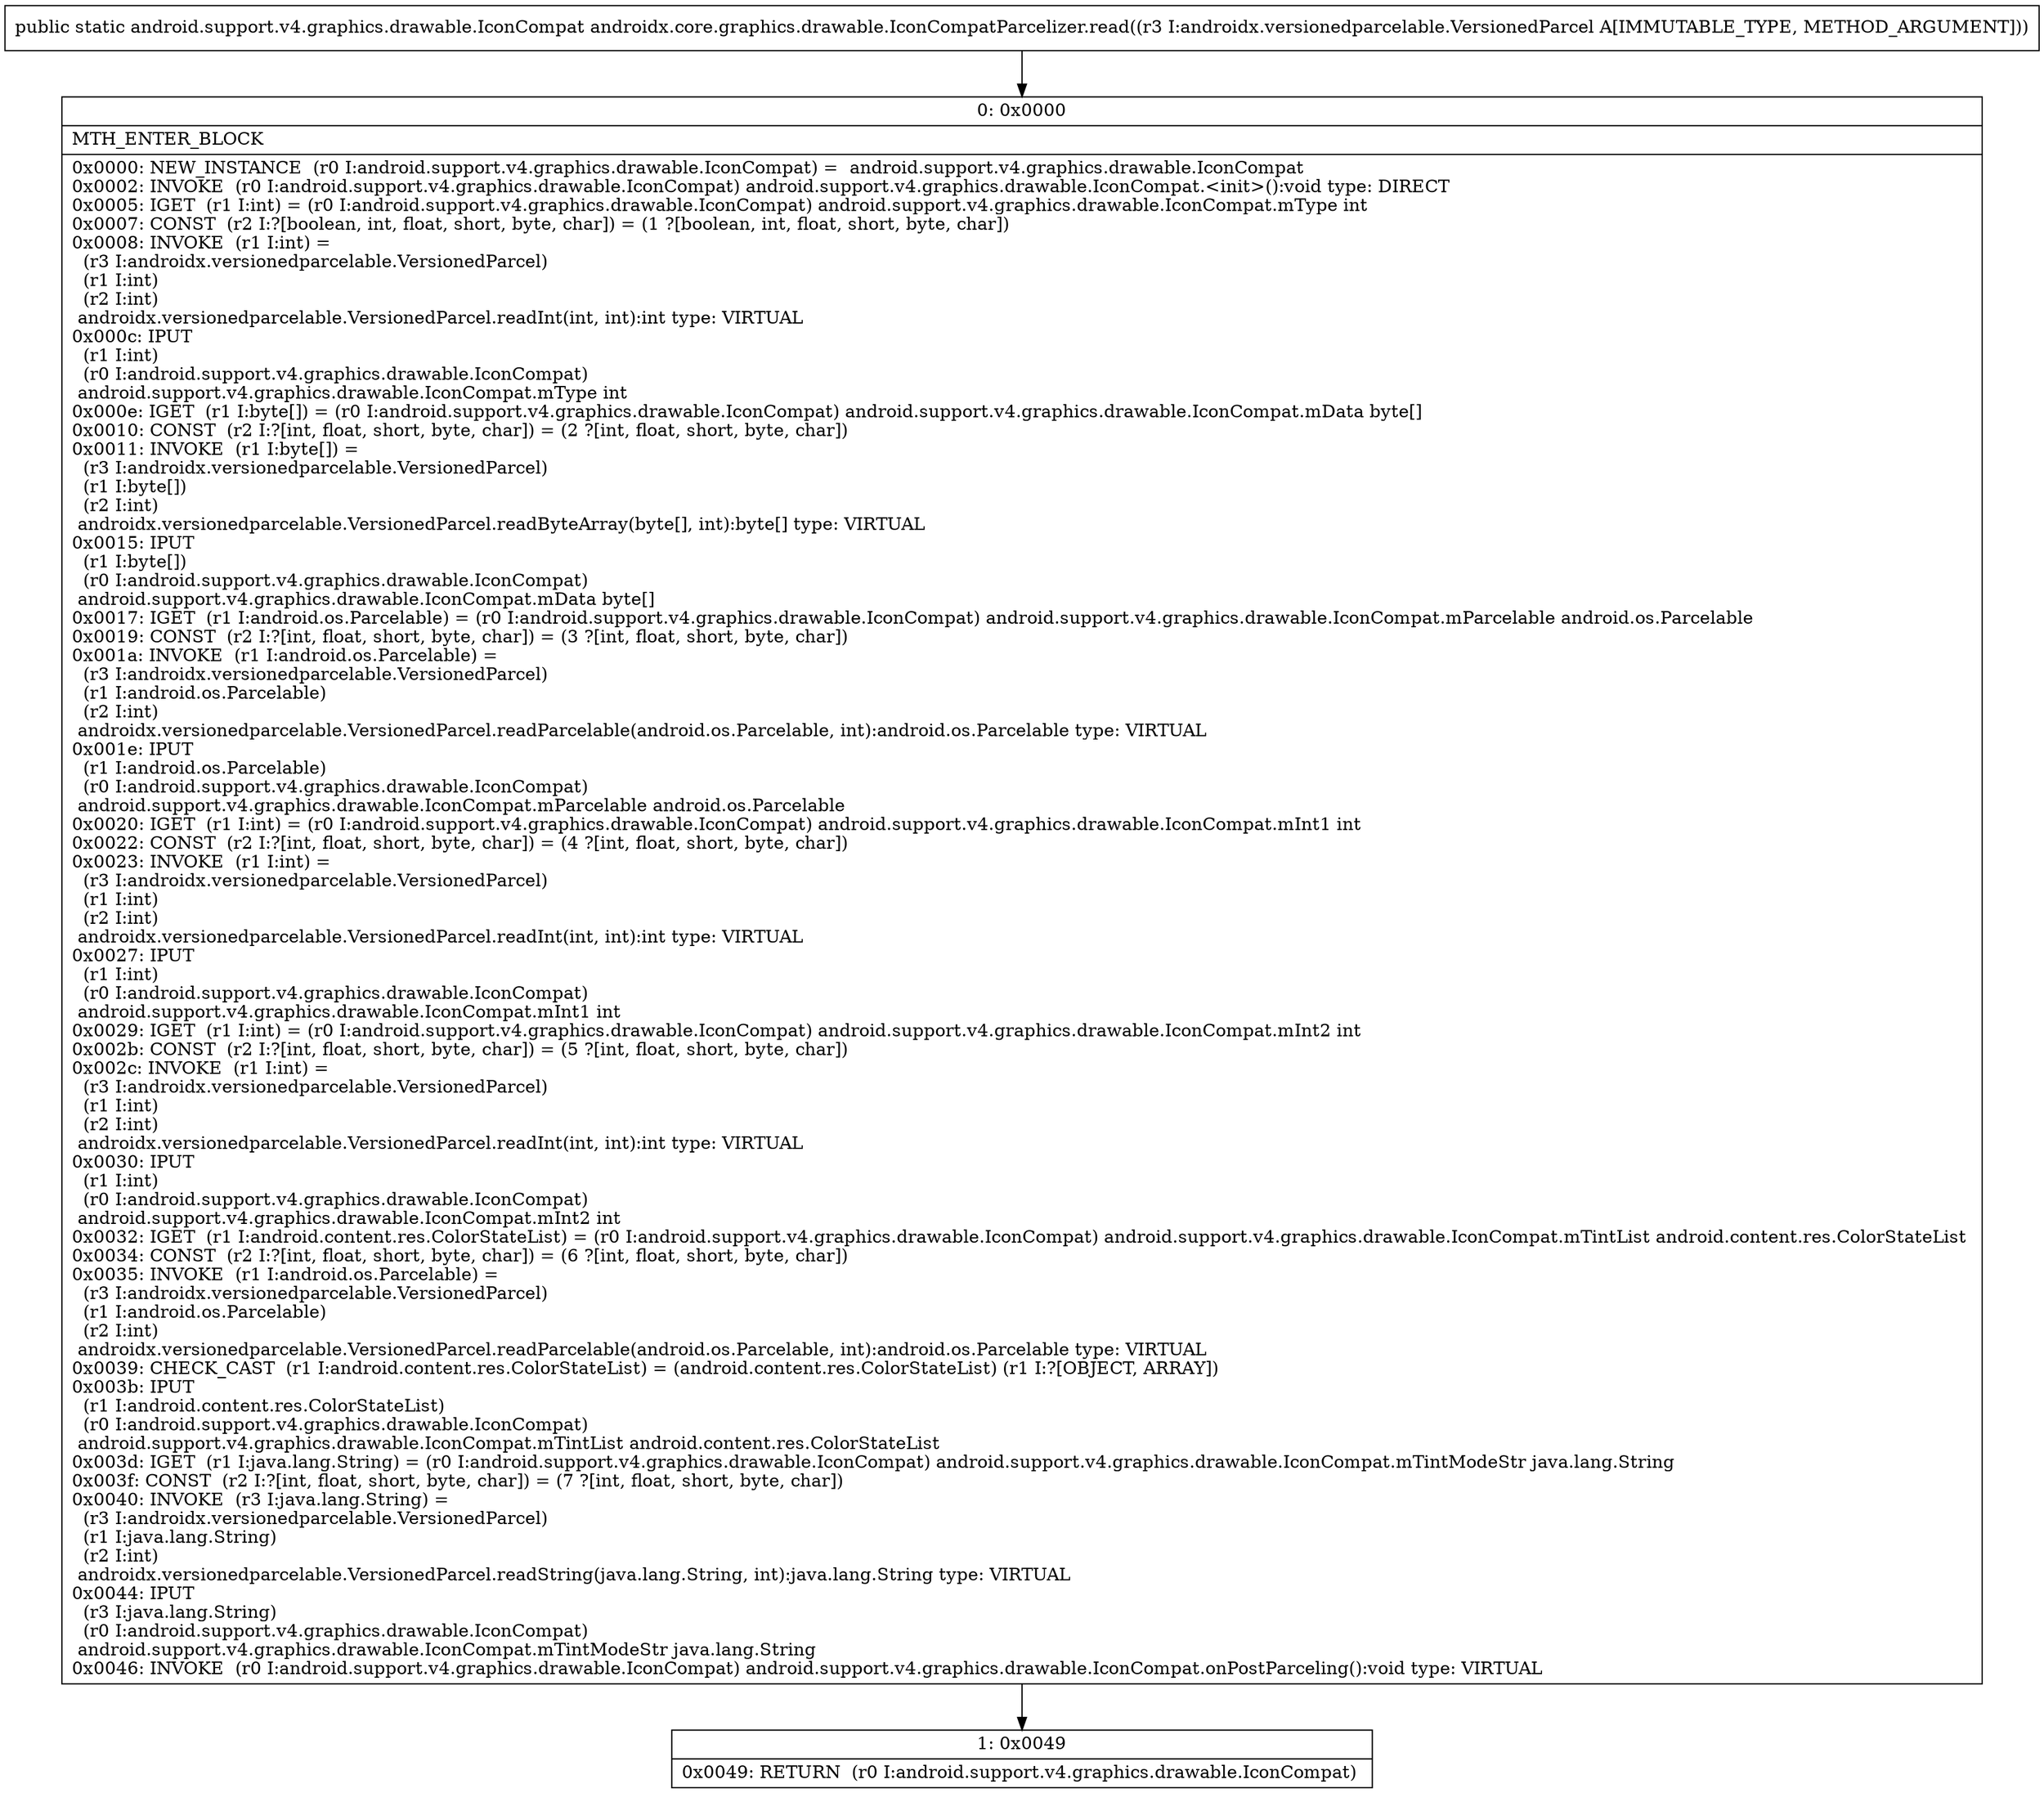 digraph "CFG forandroidx.core.graphics.drawable.IconCompatParcelizer.read(Landroidx\/versionedparcelable\/VersionedParcel;)Landroid\/support\/v4\/graphics\/drawable\/IconCompat;" {
Node_0 [shape=record,label="{0\:\ 0x0000|MTH_ENTER_BLOCK\l|0x0000: NEW_INSTANCE  (r0 I:android.support.v4.graphics.drawable.IconCompat) =  android.support.v4.graphics.drawable.IconCompat \l0x0002: INVOKE  (r0 I:android.support.v4.graphics.drawable.IconCompat) android.support.v4.graphics.drawable.IconCompat.\<init\>():void type: DIRECT \l0x0005: IGET  (r1 I:int) = (r0 I:android.support.v4.graphics.drawable.IconCompat) android.support.v4.graphics.drawable.IconCompat.mType int \l0x0007: CONST  (r2 I:?[boolean, int, float, short, byte, char]) = (1 ?[boolean, int, float, short, byte, char]) \l0x0008: INVOKE  (r1 I:int) = \l  (r3 I:androidx.versionedparcelable.VersionedParcel)\l  (r1 I:int)\l  (r2 I:int)\l androidx.versionedparcelable.VersionedParcel.readInt(int, int):int type: VIRTUAL \l0x000c: IPUT  \l  (r1 I:int)\l  (r0 I:android.support.v4.graphics.drawable.IconCompat)\l android.support.v4.graphics.drawable.IconCompat.mType int \l0x000e: IGET  (r1 I:byte[]) = (r0 I:android.support.v4.graphics.drawable.IconCompat) android.support.v4.graphics.drawable.IconCompat.mData byte[] \l0x0010: CONST  (r2 I:?[int, float, short, byte, char]) = (2 ?[int, float, short, byte, char]) \l0x0011: INVOKE  (r1 I:byte[]) = \l  (r3 I:androidx.versionedparcelable.VersionedParcel)\l  (r1 I:byte[])\l  (r2 I:int)\l androidx.versionedparcelable.VersionedParcel.readByteArray(byte[], int):byte[] type: VIRTUAL \l0x0015: IPUT  \l  (r1 I:byte[])\l  (r0 I:android.support.v4.graphics.drawable.IconCompat)\l android.support.v4.graphics.drawable.IconCompat.mData byte[] \l0x0017: IGET  (r1 I:android.os.Parcelable) = (r0 I:android.support.v4.graphics.drawable.IconCompat) android.support.v4.graphics.drawable.IconCompat.mParcelable android.os.Parcelable \l0x0019: CONST  (r2 I:?[int, float, short, byte, char]) = (3 ?[int, float, short, byte, char]) \l0x001a: INVOKE  (r1 I:android.os.Parcelable) = \l  (r3 I:androidx.versionedparcelable.VersionedParcel)\l  (r1 I:android.os.Parcelable)\l  (r2 I:int)\l androidx.versionedparcelable.VersionedParcel.readParcelable(android.os.Parcelable, int):android.os.Parcelable type: VIRTUAL \l0x001e: IPUT  \l  (r1 I:android.os.Parcelable)\l  (r0 I:android.support.v4.graphics.drawable.IconCompat)\l android.support.v4.graphics.drawable.IconCompat.mParcelable android.os.Parcelable \l0x0020: IGET  (r1 I:int) = (r0 I:android.support.v4.graphics.drawable.IconCompat) android.support.v4.graphics.drawable.IconCompat.mInt1 int \l0x0022: CONST  (r2 I:?[int, float, short, byte, char]) = (4 ?[int, float, short, byte, char]) \l0x0023: INVOKE  (r1 I:int) = \l  (r3 I:androidx.versionedparcelable.VersionedParcel)\l  (r1 I:int)\l  (r2 I:int)\l androidx.versionedparcelable.VersionedParcel.readInt(int, int):int type: VIRTUAL \l0x0027: IPUT  \l  (r1 I:int)\l  (r0 I:android.support.v4.graphics.drawable.IconCompat)\l android.support.v4.graphics.drawable.IconCompat.mInt1 int \l0x0029: IGET  (r1 I:int) = (r0 I:android.support.v4.graphics.drawable.IconCompat) android.support.v4.graphics.drawable.IconCompat.mInt2 int \l0x002b: CONST  (r2 I:?[int, float, short, byte, char]) = (5 ?[int, float, short, byte, char]) \l0x002c: INVOKE  (r1 I:int) = \l  (r3 I:androidx.versionedparcelable.VersionedParcel)\l  (r1 I:int)\l  (r2 I:int)\l androidx.versionedparcelable.VersionedParcel.readInt(int, int):int type: VIRTUAL \l0x0030: IPUT  \l  (r1 I:int)\l  (r0 I:android.support.v4.graphics.drawable.IconCompat)\l android.support.v4.graphics.drawable.IconCompat.mInt2 int \l0x0032: IGET  (r1 I:android.content.res.ColorStateList) = (r0 I:android.support.v4.graphics.drawable.IconCompat) android.support.v4.graphics.drawable.IconCompat.mTintList android.content.res.ColorStateList \l0x0034: CONST  (r2 I:?[int, float, short, byte, char]) = (6 ?[int, float, short, byte, char]) \l0x0035: INVOKE  (r1 I:android.os.Parcelable) = \l  (r3 I:androidx.versionedparcelable.VersionedParcel)\l  (r1 I:android.os.Parcelable)\l  (r2 I:int)\l androidx.versionedparcelable.VersionedParcel.readParcelable(android.os.Parcelable, int):android.os.Parcelable type: VIRTUAL \l0x0039: CHECK_CAST  (r1 I:android.content.res.ColorStateList) = (android.content.res.ColorStateList) (r1 I:?[OBJECT, ARRAY]) \l0x003b: IPUT  \l  (r1 I:android.content.res.ColorStateList)\l  (r0 I:android.support.v4.graphics.drawable.IconCompat)\l android.support.v4.graphics.drawable.IconCompat.mTintList android.content.res.ColorStateList \l0x003d: IGET  (r1 I:java.lang.String) = (r0 I:android.support.v4.graphics.drawable.IconCompat) android.support.v4.graphics.drawable.IconCompat.mTintModeStr java.lang.String \l0x003f: CONST  (r2 I:?[int, float, short, byte, char]) = (7 ?[int, float, short, byte, char]) \l0x0040: INVOKE  (r3 I:java.lang.String) = \l  (r3 I:androidx.versionedparcelable.VersionedParcel)\l  (r1 I:java.lang.String)\l  (r2 I:int)\l androidx.versionedparcelable.VersionedParcel.readString(java.lang.String, int):java.lang.String type: VIRTUAL \l0x0044: IPUT  \l  (r3 I:java.lang.String)\l  (r0 I:android.support.v4.graphics.drawable.IconCompat)\l android.support.v4.graphics.drawable.IconCompat.mTintModeStr java.lang.String \l0x0046: INVOKE  (r0 I:android.support.v4.graphics.drawable.IconCompat) android.support.v4.graphics.drawable.IconCompat.onPostParceling():void type: VIRTUAL \l}"];
Node_1 [shape=record,label="{1\:\ 0x0049|0x0049: RETURN  (r0 I:android.support.v4.graphics.drawable.IconCompat) \l}"];
MethodNode[shape=record,label="{public static android.support.v4.graphics.drawable.IconCompat androidx.core.graphics.drawable.IconCompatParcelizer.read((r3 I:androidx.versionedparcelable.VersionedParcel A[IMMUTABLE_TYPE, METHOD_ARGUMENT])) }"];
MethodNode -> Node_0;
Node_0 -> Node_1;
}

